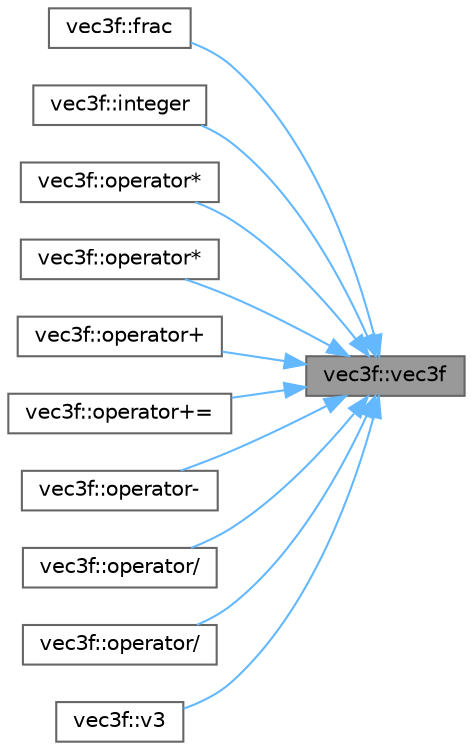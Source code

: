digraph "vec3f::vec3f"
{
 // INTERACTIVE_SVG=YES
 // LATEX_PDF_SIZE
  bgcolor="transparent";
  edge [fontname=Helvetica,fontsize=10,labelfontname=Helvetica,labelfontsize=10];
  node [fontname=Helvetica,fontsize=10,shape=box,height=0.2,width=0.4];
  rankdir="RL";
  Node1 [id="Node000001",label="vec3f::vec3f",height=0.2,width=0.4,color="gray40", fillcolor="grey60", style="filled", fontcolor="black",tooltip=" "];
  Node1 -> Node2 [id="edge1_Node000001_Node000002",dir="back",color="steelblue1",style="solid",tooltip=" "];
  Node2 [id="Node000002",label="vec3f::frac",height=0.2,width=0.4,color="grey40", fillcolor="white", style="filled",URL="$da/d83/structvec3f.html#a596f17a8bfd0ec1f4e2ded3cfc008d90",tooltip=" "];
  Node1 -> Node3 [id="edge2_Node000001_Node000003",dir="back",color="steelblue1",style="solid",tooltip=" "];
  Node3 [id="Node000003",label="vec3f::integer",height=0.2,width=0.4,color="grey40", fillcolor="white", style="filled",URL="$da/d83/structvec3f.html#a7ccaadc5b3002f0615b2be9fc603e08a",tooltip=" "];
  Node1 -> Node4 [id="edge3_Node000001_Node000004",dir="back",color="steelblue1",style="solid",tooltip=" "];
  Node4 [id="Node000004",label="vec3f::operator*",height=0.2,width=0.4,color="grey40", fillcolor="white", style="filled",URL="$da/d83/structvec3f.html#a5c1365dd064d058578de4a05543c714d",tooltip=" "];
  Node1 -> Node5 [id="edge4_Node000001_Node000005",dir="back",color="steelblue1",style="solid",tooltip=" "];
  Node5 [id="Node000005",label="vec3f::operator*",height=0.2,width=0.4,color="grey40", fillcolor="white", style="filled",URL="$da/d83/structvec3f.html#a7637dcd197455999b1e8679330621694",tooltip=" "];
  Node1 -> Node6 [id="edge5_Node000001_Node000006",dir="back",color="steelblue1",style="solid",tooltip=" "];
  Node6 [id="Node000006",label="vec3f::operator+",height=0.2,width=0.4,color="grey40", fillcolor="white", style="filled",URL="$da/d83/structvec3f.html#ae5bf833a48a60464b6e877990a495742",tooltip=" "];
  Node1 -> Node7 [id="edge6_Node000001_Node000007",dir="back",color="steelblue1",style="solid",tooltip=" "];
  Node7 [id="Node000007",label="vec3f::operator+=",height=0.2,width=0.4,color="grey40", fillcolor="white", style="filled",URL="$da/d83/structvec3f.html#afed4fc9ede806c48bd890b5ec5b45c3f",tooltip=" "];
  Node1 -> Node8 [id="edge7_Node000001_Node000008",dir="back",color="steelblue1",style="solid",tooltip=" "];
  Node8 [id="Node000008",label="vec3f::operator-",height=0.2,width=0.4,color="grey40", fillcolor="white", style="filled",URL="$da/d83/structvec3f.html#ad44acbd8aeb481425c3ccc644af5a5d6",tooltip=" "];
  Node1 -> Node9 [id="edge8_Node000001_Node000009",dir="back",color="steelblue1",style="solid",tooltip=" "];
  Node9 [id="Node000009",label="vec3f::operator/",height=0.2,width=0.4,color="grey40", fillcolor="white", style="filled",URL="$da/d83/structvec3f.html#a281bcf21110a6a74691de1fa56b9e72e",tooltip=" "];
  Node1 -> Node10 [id="edge9_Node000001_Node000010",dir="back",color="steelblue1",style="solid",tooltip=" "];
  Node10 [id="Node000010",label="vec3f::operator/",height=0.2,width=0.4,color="grey40", fillcolor="white", style="filled",URL="$da/d83/structvec3f.html#aad255fc409d141bd83cd4dac83dde874",tooltip=" "];
  Node1 -> Node11 [id="edge10_Node000001_Node000011",dir="back",color="steelblue1",style="solid",tooltip=" "];
  Node11 [id="Node000011",label="vec3f::v3",height=0.2,width=0.4,color="grey40", fillcolor="white", style="filled",URL="$da/d83/structvec3f.html#afba6be93c96ee46f8996317498f7d3bc",tooltip=" "];
}
